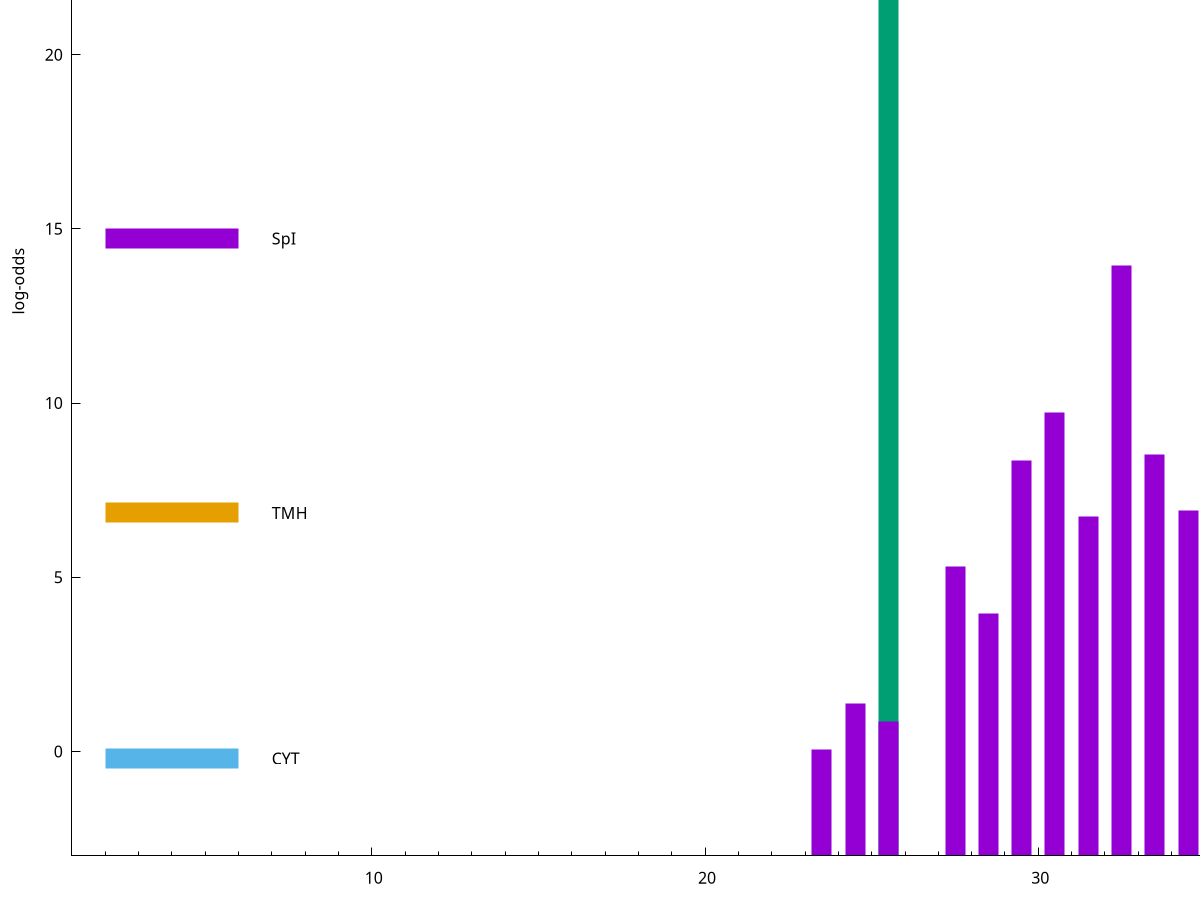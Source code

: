 set title "LipoP predictions for SRR5666485.gff"
set size 2., 1.4
set xrange [1:70] 
set mxtics 10
set yrange [-3:30]
set y2range [0:33]
set ylabel "log-odds"
set term postscript eps color solid "Helvetica" 30
set output "SRR5666485.gff16.eps"
set arrow from 2,24.6607 to 6,24.6607 nohead lt 2 lw 20
set label "SpII" at 7,24.6607
set arrow from 2,14.725 to 6,14.725 nohead lt 1 lw 20
set label "SpI" at 7,14.725
set arrow from 2,6.84367 to 6,6.84367 nohead lt 4 lw 20
set label "TMH" at 7,6.84367
set arrow from 2,-0.200913 to 6,-0.200913 nohead lt 3 lw 20
set label "CYT" at 7,-0.200913
set arrow from 2,24.6607 to 6,24.6607 nohead lt 2 lw 20
set label "SpII" at 7,24.6607
# NOTE: The scores below are the log-odds scores with the threshold
# NOTE: subtracted (a hack to make gnuplot make the histogram all
# NOTE: look nice).
plot "-" axes x1y2 title "" with impulses lt 2 lw 20, "-" axes x1y2 title "" with impulses lt 1 lw 20
25.500000 27.660700
e
32.500000 16.938400
35.500000 15.890100
37.500000 13.465500
30.500000 12.725160
33.500000 11.524520
29.500000 11.341120
38.500000 11.212920
36.500000 10.795170
34.500000 9.901620
31.500000 9.745790
27.500000 8.310500
39.500000 7.487780
28.500000 6.964030
40.500000 5.681360
24.500000 4.367740
25.500000 3.856554
23.500000 3.052914
45.500000 2.891540
42.500000 2.614122
44.500000 1.170060
47.500000 0.516930
e
exit
